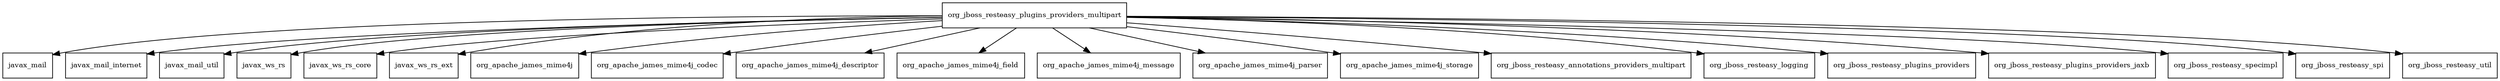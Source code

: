 digraph resteasy_multipart_provider_2_3_8_Final_redhat_3_package_dependencies {
  node [shape = box, fontsize=10.0];
  org_jboss_resteasy_plugins_providers_multipart -> javax_mail;
  org_jboss_resteasy_plugins_providers_multipart -> javax_mail_internet;
  org_jboss_resteasy_plugins_providers_multipart -> javax_mail_util;
  org_jboss_resteasy_plugins_providers_multipart -> javax_ws_rs;
  org_jboss_resteasy_plugins_providers_multipart -> javax_ws_rs_core;
  org_jboss_resteasy_plugins_providers_multipart -> javax_ws_rs_ext;
  org_jboss_resteasy_plugins_providers_multipart -> org_apache_james_mime4j;
  org_jboss_resteasy_plugins_providers_multipart -> org_apache_james_mime4j_codec;
  org_jboss_resteasy_plugins_providers_multipart -> org_apache_james_mime4j_descriptor;
  org_jboss_resteasy_plugins_providers_multipart -> org_apache_james_mime4j_field;
  org_jboss_resteasy_plugins_providers_multipart -> org_apache_james_mime4j_message;
  org_jboss_resteasy_plugins_providers_multipart -> org_apache_james_mime4j_parser;
  org_jboss_resteasy_plugins_providers_multipart -> org_apache_james_mime4j_storage;
  org_jboss_resteasy_plugins_providers_multipart -> org_jboss_resteasy_annotations_providers_multipart;
  org_jboss_resteasy_plugins_providers_multipart -> org_jboss_resteasy_logging;
  org_jboss_resteasy_plugins_providers_multipart -> org_jboss_resteasy_plugins_providers;
  org_jboss_resteasy_plugins_providers_multipart -> org_jboss_resteasy_plugins_providers_jaxb;
  org_jboss_resteasy_plugins_providers_multipart -> org_jboss_resteasy_specimpl;
  org_jboss_resteasy_plugins_providers_multipart -> org_jboss_resteasy_spi;
  org_jboss_resteasy_plugins_providers_multipart -> org_jboss_resteasy_util;
}
